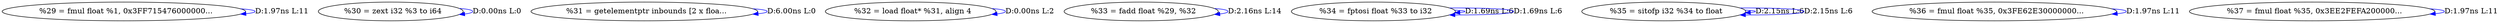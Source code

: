 digraph {
Node0x25edde0[label="  %29 = fmul float %1, 0x3FF715476000000..."];
Node0x25edde0 -> Node0x25edde0[label="D:1.97ns L:11",color=blue];
Node0x25edec0[label="  %30 = zext i32 %3 to i64"];
Node0x25edec0 -> Node0x25edec0[label="D:0.00ns L:0",color=blue];
Node0x25edfa0[label="  %31 = getelementptr inbounds [2 x floa..."];
Node0x25edfa0 -> Node0x25edfa0[label="D:6.00ns L:0",color=blue];
Node0x25ee080[label="  %32 = load float* %31, align 4"];
Node0x25ee080 -> Node0x25ee080[label="D:0.00ns L:2",color=blue];
Node0x25ee160[label="  %33 = fadd float %29, %32"];
Node0x25ee160 -> Node0x25ee160[label="D:2.16ns L:14",color=blue];
Node0x25ee240[label="  %34 = fptosi float %33 to i32"];
Node0x25ee240 -> Node0x25ee240[label="D:1.69ns L:6",color=blue];
Node0x25ee240 -> Node0x25ee240[label="D:1.69ns L:6",color=blue];
Node0x25ee320[label="  %35 = sitofp i32 %34 to float"];
Node0x25ee320 -> Node0x25ee320[label="D:2.15ns L:6",color=blue];
Node0x25ee320 -> Node0x25ee320[label="D:2.15ns L:6",color=blue];
Node0x25ee400[label="  %36 = fmul float %35, 0x3FE62E30000000..."];
Node0x25ee400 -> Node0x25ee400[label="D:1.97ns L:11",color=blue];
Node0x25ee4e0[label="  %37 = fmul float %35, 0x3EE2FEFA200000..."];
Node0x25ee4e0 -> Node0x25ee4e0[label="D:1.97ns L:11",color=blue];
}
